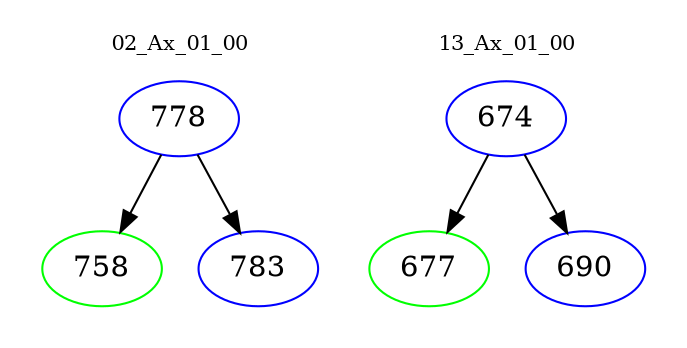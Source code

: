 digraph{
subgraph cluster_0 {
color = white
label = "02_Ax_01_00";
fontsize=10;
T0_778 [label="778", color="blue"]
T0_778 -> T0_758 [color="black"]
T0_758 [label="758", color="green"]
T0_778 -> T0_783 [color="black"]
T0_783 [label="783", color="blue"]
}
subgraph cluster_1 {
color = white
label = "13_Ax_01_00";
fontsize=10;
T1_674 [label="674", color="blue"]
T1_674 -> T1_677 [color="black"]
T1_677 [label="677", color="green"]
T1_674 -> T1_690 [color="black"]
T1_690 [label="690", color="blue"]
}
}
